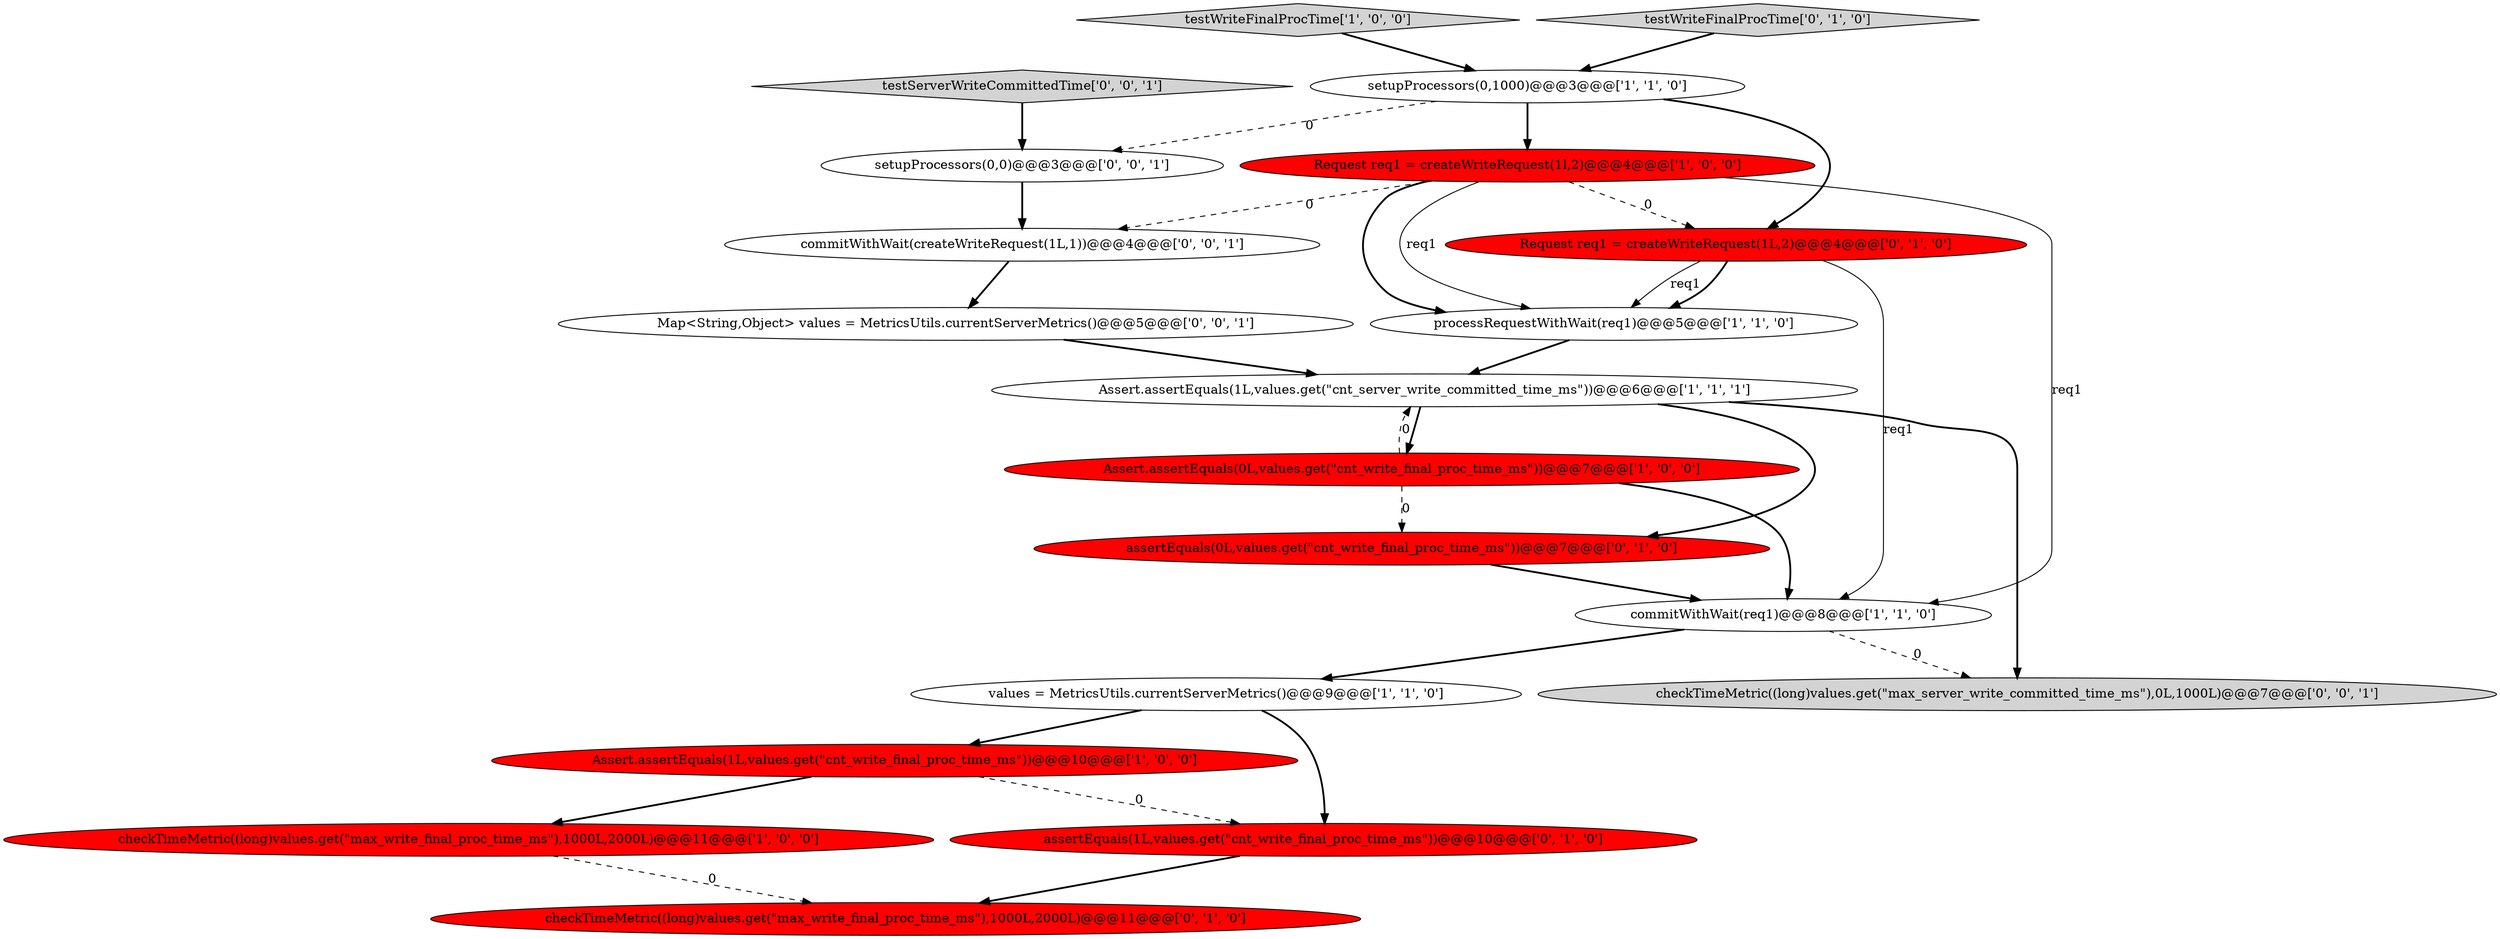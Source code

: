digraph {
5 [style = filled, label = "Assert.assertEquals(1L,values.get(\"cnt_write_final_proc_time_ms\"))@@@10@@@['1', '0', '0']", fillcolor = red, shape = ellipse image = "AAA1AAABBB1BBB"];
14 [style = filled, label = "assertEquals(0L,values.get(\"cnt_write_final_proc_time_ms\"))@@@7@@@['0', '1', '0']", fillcolor = red, shape = ellipse image = "AAA1AAABBB2BBB"];
15 [style = filled, label = "Map<String,Object> values = MetricsUtils.currentServerMetrics()@@@5@@@['0', '0', '1']", fillcolor = white, shape = ellipse image = "AAA0AAABBB3BBB"];
12 [style = filled, label = "Request req1 = createWriteRequest(1L,2)@@@4@@@['0', '1', '0']", fillcolor = red, shape = ellipse image = "AAA1AAABBB2BBB"];
1 [style = filled, label = "setupProcessors(0,1000)@@@3@@@['1', '1', '0']", fillcolor = white, shape = ellipse image = "AAA0AAABBB1BBB"];
8 [style = filled, label = "checkTimeMetric((long)values.get(\"max_write_final_proc_time_ms\"),1000L,2000L)@@@11@@@['1', '0', '0']", fillcolor = red, shape = ellipse image = "AAA1AAABBB1BBB"];
13 [style = filled, label = "checkTimeMetric((long)values.get(\"max_write_final_proc_time_ms\"),1000L,2000L)@@@11@@@['0', '1', '0']", fillcolor = red, shape = ellipse image = "AAA1AAABBB2BBB"];
9 [style = filled, label = "values = MetricsUtils.currentServerMetrics()@@@9@@@['1', '1', '0']", fillcolor = white, shape = ellipse image = "AAA0AAABBB1BBB"];
17 [style = filled, label = "commitWithWait(createWriteRequest(1L,1))@@@4@@@['0', '0', '1']", fillcolor = white, shape = ellipse image = "AAA0AAABBB3BBB"];
19 [style = filled, label = "checkTimeMetric((long)values.get(\"max_server_write_committed_time_ms\"),0L,1000L)@@@7@@@['0', '0', '1']", fillcolor = lightgray, shape = ellipse image = "AAA0AAABBB3BBB"];
4 [style = filled, label = "processRequestWithWait(req1)@@@5@@@['1', '1', '0']", fillcolor = white, shape = ellipse image = "AAA0AAABBB1BBB"];
16 [style = filled, label = "testServerWriteCommittedTime['0', '0', '1']", fillcolor = lightgray, shape = diamond image = "AAA0AAABBB3BBB"];
3 [style = filled, label = "commitWithWait(req1)@@@8@@@['1', '1', '0']", fillcolor = white, shape = ellipse image = "AAA0AAABBB1BBB"];
18 [style = filled, label = "setupProcessors(0,0)@@@3@@@['0', '0', '1']", fillcolor = white, shape = ellipse image = "AAA0AAABBB3BBB"];
10 [style = filled, label = "assertEquals(1L,values.get(\"cnt_write_final_proc_time_ms\"))@@@10@@@['0', '1', '0']", fillcolor = red, shape = ellipse image = "AAA1AAABBB2BBB"];
7 [style = filled, label = "testWriteFinalProcTime['1', '0', '0']", fillcolor = lightgray, shape = diamond image = "AAA0AAABBB1BBB"];
2 [style = filled, label = "Request req1 = createWriteRequest(1l,2)@@@4@@@['1', '0', '0']", fillcolor = red, shape = ellipse image = "AAA1AAABBB1BBB"];
11 [style = filled, label = "testWriteFinalProcTime['0', '1', '0']", fillcolor = lightgray, shape = diamond image = "AAA0AAABBB2BBB"];
0 [style = filled, label = "Assert.assertEquals(1L,values.get(\"cnt_server_write_committed_time_ms\"))@@@6@@@['1', '1', '1']", fillcolor = white, shape = ellipse image = "AAA0AAABBB1BBB"];
6 [style = filled, label = "Assert.assertEquals(0L,values.get(\"cnt_write_final_proc_time_ms\"))@@@7@@@['1', '0', '0']", fillcolor = red, shape = ellipse image = "AAA1AAABBB1BBB"];
14->3 [style = bold, label=""];
6->3 [style = bold, label=""];
5->8 [style = bold, label=""];
16->18 [style = bold, label=""];
7->1 [style = bold, label=""];
0->6 [style = bold, label=""];
11->1 [style = bold, label=""];
0->19 [style = bold, label=""];
12->4 [style = solid, label="req1"];
6->0 [style = dashed, label="0"];
18->17 [style = bold, label=""];
1->18 [style = dashed, label="0"];
9->10 [style = bold, label=""];
2->3 [style = solid, label="req1"];
6->14 [style = dashed, label="0"];
2->17 [style = dashed, label="0"];
2->4 [style = bold, label=""];
12->3 [style = solid, label="req1"];
4->0 [style = bold, label=""];
8->13 [style = dashed, label="0"];
3->19 [style = dashed, label="0"];
3->9 [style = bold, label=""];
2->12 [style = dashed, label="0"];
0->14 [style = bold, label=""];
12->4 [style = bold, label=""];
10->13 [style = bold, label=""];
5->10 [style = dashed, label="0"];
15->0 [style = bold, label=""];
17->15 [style = bold, label=""];
1->12 [style = bold, label=""];
9->5 [style = bold, label=""];
1->2 [style = bold, label=""];
2->4 [style = solid, label="req1"];
}
